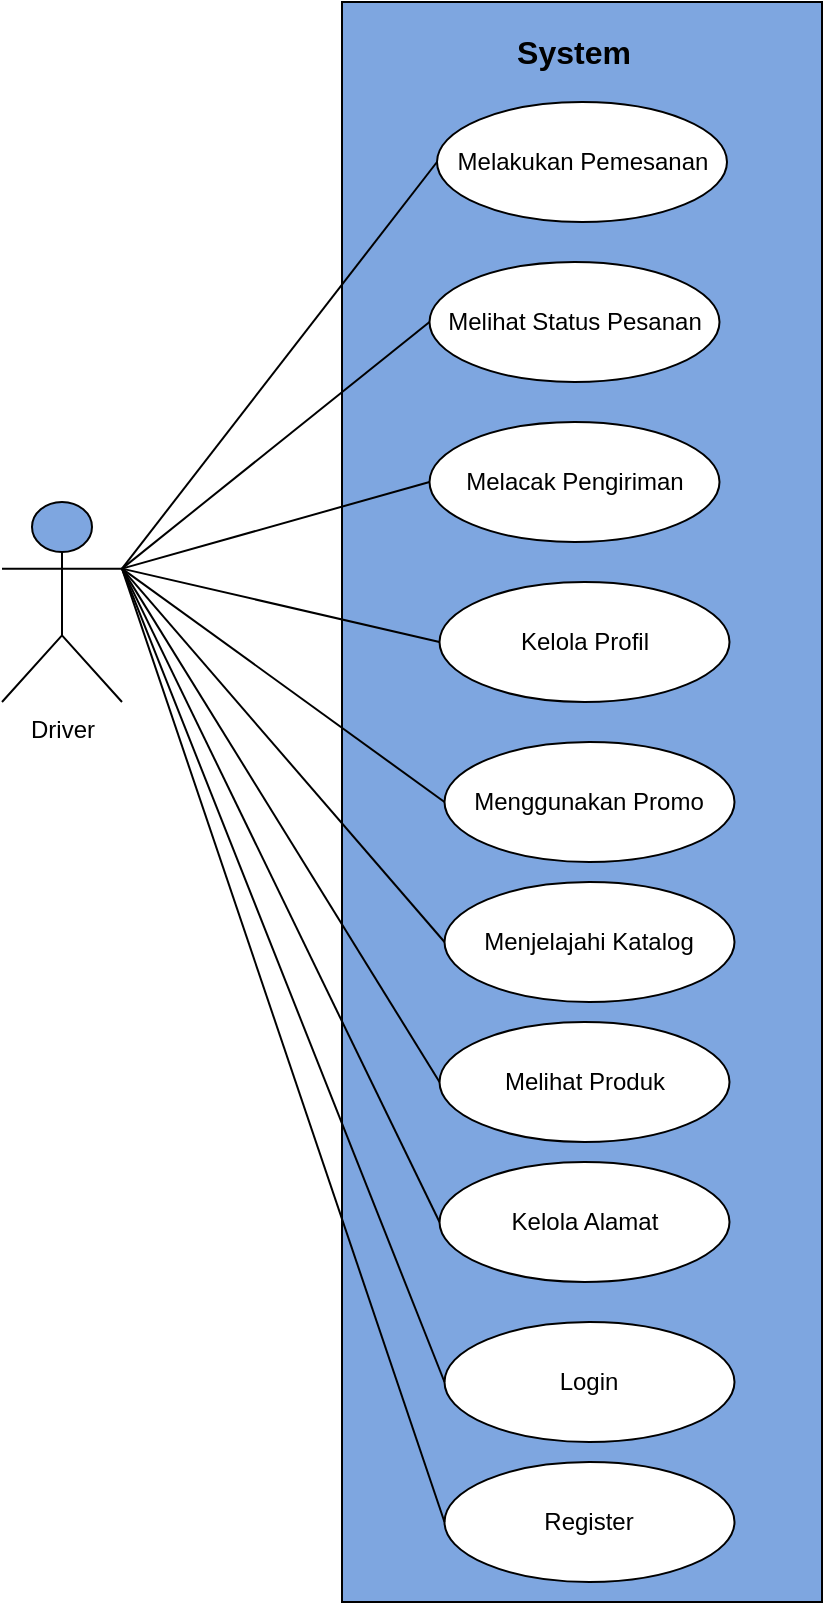 <mxfile version="24.4.0" type="github">
  <diagram name="Page-1" id="5nAh-AsziCzUIG6vOGP3">
    <mxGraphModel dx="1914" dy="1008" grid="1" gridSize="10" guides="1" tooltips="1" connect="1" arrows="1" fold="1" page="1" pageScale="1" pageWidth="850" pageHeight="1100" math="0" shadow="0">
      <root>
        <mxCell id="0" />
        <mxCell id="1" parent="0" />
        <mxCell id="tbXjEC2_DYJ9GLHNIIF4-1" value="" style="rounded=0;whiteSpace=wrap;html=1;fillColor=#7EA6E0;" vertex="1" parent="1">
          <mxGeometry x="260" y="270" width="240" height="800" as="geometry" />
        </mxCell>
        <mxCell id="tbXjEC2_DYJ9GLHNIIF4-2" value="Melakukan Pemesanan" style="ellipse;whiteSpace=wrap;html=1;" vertex="1" parent="1">
          <mxGeometry x="307.5" y="320" width="145" height="60" as="geometry" />
        </mxCell>
        <mxCell id="tbXjEC2_DYJ9GLHNIIF4-3" value="Melihat Status Pesanan" style="ellipse;whiteSpace=wrap;html=1;" vertex="1" parent="1">
          <mxGeometry x="303.75" y="400" width="145" height="60" as="geometry" />
        </mxCell>
        <mxCell id="tbXjEC2_DYJ9GLHNIIF4-4" value="Menjelajahi Katalog" style="ellipse;whiteSpace=wrap;html=1;" vertex="1" parent="1">
          <mxGeometry x="311.25" y="710" width="145" height="60" as="geometry" />
        </mxCell>
        <mxCell id="tbXjEC2_DYJ9GLHNIIF4-5" value="Menggunakan Promo" style="ellipse;whiteSpace=wrap;html=1;" vertex="1" parent="1">
          <mxGeometry x="311.25" y="640" width="145" height="60" as="geometry" />
        </mxCell>
        <mxCell id="tbXjEC2_DYJ9GLHNIIF4-6" value="Melihat Produk" style="ellipse;whiteSpace=wrap;html=1;" vertex="1" parent="1">
          <mxGeometry x="308.75" y="780" width="145" height="60" as="geometry" />
        </mxCell>
        <mxCell id="tbXjEC2_DYJ9GLHNIIF4-7" value="Register" style="ellipse;whiteSpace=wrap;html=1;" vertex="1" parent="1">
          <mxGeometry x="311.25" y="1000" width="145" height="60" as="geometry" />
        </mxCell>
        <mxCell id="tbXjEC2_DYJ9GLHNIIF4-8" value="Melacak Pengiriman" style="ellipse;whiteSpace=wrap;html=1;" vertex="1" parent="1">
          <mxGeometry x="303.75" y="480" width="145" height="60" as="geometry" />
        </mxCell>
        <mxCell id="tbXjEC2_DYJ9GLHNIIF4-9" value="&lt;font style=&quot;font-size: 16px;&quot;&gt;System&lt;/font&gt;" style="text;html=1;align=center;verticalAlign=middle;whiteSpace=wrap;rounded=0;fontStyle=1" vertex="1" parent="1">
          <mxGeometry x="346.25" y="280" width="60" height="30" as="geometry" />
        </mxCell>
        <mxCell id="tbXjEC2_DYJ9GLHNIIF4-10" value="Kelola Profil" style="ellipse;whiteSpace=wrap;html=1;" vertex="1" parent="1">
          <mxGeometry x="308.75" y="560" width="145" height="60" as="geometry" />
        </mxCell>
        <mxCell id="tbXjEC2_DYJ9GLHNIIF4-11" value="Kelola Alamat" style="ellipse;whiteSpace=wrap;html=1;" vertex="1" parent="1">
          <mxGeometry x="308.75" y="850" width="145" height="60" as="geometry" />
        </mxCell>
        <mxCell id="tbXjEC2_DYJ9GLHNIIF4-12" value="Login" style="ellipse;whiteSpace=wrap;html=1;" vertex="1" parent="1">
          <mxGeometry x="311.25" y="930" width="145" height="60" as="geometry" />
        </mxCell>
        <mxCell id="tbXjEC2_DYJ9GLHNIIF4-13" style="rounded=0;orthogonalLoop=1;jettySize=auto;html=1;exitX=1;exitY=0.333;exitDx=0;exitDy=0;exitPerimeter=0;entryX=0;entryY=0.5;entryDx=0;entryDy=0;endArrow=none;endFill=0;" edge="1" parent="1" source="tbXjEC2_DYJ9GLHNIIF4-14" target="tbXjEC2_DYJ9GLHNIIF4-2">
          <mxGeometry relative="1" as="geometry" />
        </mxCell>
        <mxCell id="tbXjEC2_DYJ9GLHNIIF4-14" value="Driver" style="shape=umlActor;verticalLabelPosition=bottom;verticalAlign=top;html=1;outlineConnect=0;fillColor=#7EA6E0;" vertex="1" parent="1">
          <mxGeometry x="90" y="520" width="60" height="100" as="geometry" />
        </mxCell>
        <mxCell id="tbXjEC2_DYJ9GLHNIIF4-15" style="rounded=0;orthogonalLoop=1;jettySize=auto;html=1;exitX=1;exitY=0.333;exitDx=0;exitDy=0;exitPerimeter=0;entryX=0;entryY=0.5;entryDx=0;entryDy=0;endArrow=none;endFill=0;" edge="1" parent="1" source="tbXjEC2_DYJ9GLHNIIF4-14" target="tbXjEC2_DYJ9GLHNIIF4-3">
          <mxGeometry relative="1" as="geometry">
            <mxPoint x="160" y="563" as="sourcePoint" />
            <mxPoint x="318" y="360" as="targetPoint" />
          </mxGeometry>
        </mxCell>
        <mxCell id="tbXjEC2_DYJ9GLHNIIF4-16" style="rounded=0;orthogonalLoop=1;jettySize=auto;html=1;exitX=1;exitY=0.333;exitDx=0;exitDy=0;exitPerimeter=0;entryX=0;entryY=0.5;entryDx=0;entryDy=0;endArrow=none;endFill=0;" edge="1" parent="1" source="tbXjEC2_DYJ9GLHNIIF4-14" target="tbXjEC2_DYJ9GLHNIIF4-8">
          <mxGeometry relative="1" as="geometry">
            <mxPoint x="160" y="563" as="sourcePoint" />
            <mxPoint x="314" y="440" as="targetPoint" />
          </mxGeometry>
        </mxCell>
        <mxCell id="tbXjEC2_DYJ9GLHNIIF4-17" style="rounded=0;orthogonalLoop=1;jettySize=auto;html=1;exitX=1;exitY=0.333;exitDx=0;exitDy=0;exitPerimeter=0;entryX=0;entryY=0.5;entryDx=0;entryDy=0;endArrow=none;endFill=0;" edge="1" parent="1" source="tbXjEC2_DYJ9GLHNIIF4-14" target="tbXjEC2_DYJ9GLHNIIF4-10">
          <mxGeometry relative="1" as="geometry">
            <mxPoint x="160" y="563" as="sourcePoint" />
            <mxPoint x="314" y="520" as="targetPoint" />
          </mxGeometry>
        </mxCell>
        <mxCell id="tbXjEC2_DYJ9GLHNIIF4-18" style="rounded=0;orthogonalLoop=1;jettySize=auto;html=1;exitX=1;exitY=0.333;exitDx=0;exitDy=0;exitPerimeter=0;entryX=0;entryY=0.5;entryDx=0;entryDy=0;endArrow=none;endFill=0;" edge="1" parent="1" source="tbXjEC2_DYJ9GLHNIIF4-14" target="tbXjEC2_DYJ9GLHNIIF4-5">
          <mxGeometry relative="1" as="geometry">
            <mxPoint x="160" y="563" as="sourcePoint" />
            <mxPoint x="319" y="600" as="targetPoint" />
          </mxGeometry>
        </mxCell>
        <mxCell id="tbXjEC2_DYJ9GLHNIIF4-19" style="rounded=0;orthogonalLoop=1;jettySize=auto;html=1;exitX=1;exitY=0.333;exitDx=0;exitDy=0;exitPerimeter=0;entryX=0;entryY=0.5;entryDx=0;entryDy=0;endArrow=none;endFill=0;" edge="1" parent="1" source="tbXjEC2_DYJ9GLHNIIF4-14" target="tbXjEC2_DYJ9GLHNIIF4-4">
          <mxGeometry relative="1" as="geometry">
            <mxPoint x="160" y="563" as="sourcePoint" />
            <mxPoint x="321" y="680" as="targetPoint" />
          </mxGeometry>
        </mxCell>
        <mxCell id="tbXjEC2_DYJ9GLHNIIF4-20" style="rounded=0;orthogonalLoop=1;jettySize=auto;html=1;exitX=1;exitY=0.333;exitDx=0;exitDy=0;exitPerimeter=0;entryX=0;entryY=0.5;entryDx=0;entryDy=0;endArrow=none;endFill=0;" edge="1" parent="1" source="tbXjEC2_DYJ9GLHNIIF4-14" target="tbXjEC2_DYJ9GLHNIIF4-6">
          <mxGeometry relative="1" as="geometry">
            <mxPoint x="160" y="563" as="sourcePoint" />
            <mxPoint x="321" y="750" as="targetPoint" />
          </mxGeometry>
        </mxCell>
        <mxCell id="tbXjEC2_DYJ9GLHNIIF4-21" style="rounded=0;orthogonalLoop=1;jettySize=auto;html=1;exitX=1;exitY=0.333;exitDx=0;exitDy=0;exitPerimeter=0;entryX=0;entryY=0.5;entryDx=0;entryDy=0;endArrow=none;endFill=0;" edge="1" parent="1" source="tbXjEC2_DYJ9GLHNIIF4-14" target="tbXjEC2_DYJ9GLHNIIF4-11">
          <mxGeometry relative="1" as="geometry">
            <mxPoint x="160" y="563" as="sourcePoint" />
            <mxPoint x="319" y="820" as="targetPoint" />
          </mxGeometry>
        </mxCell>
        <mxCell id="tbXjEC2_DYJ9GLHNIIF4-22" style="rounded=0;orthogonalLoop=1;jettySize=auto;html=1;exitX=1;exitY=0.333;exitDx=0;exitDy=0;exitPerimeter=0;entryX=0;entryY=0.5;entryDx=0;entryDy=0;endArrow=none;endFill=0;" edge="1" parent="1" source="tbXjEC2_DYJ9GLHNIIF4-14" target="tbXjEC2_DYJ9GLHNIIF4-12">
          <mxGeometry relative="1" as="geometry">
            <mxPoint x="160" y="563" as="sourcePoint" />
            <mxPoint x="319" y="890" as="targetPoint" />
          </mxGeometry>
        </mxCell>
        <mxCell id="tbXjEC2_DYJ9GLHNIIF4-23" style="rounded=0;orthogonalLoop=1;jettySize=auto;html=1;exitX=1;exitY=0.333;exitDx=0;exitDy=0;exitPerimeter=0;entryX=0;entryY=0.5;entryDx=0;entryDy=0;endArrow=none;endFill=0;" edge="1" parent="1" source="tbXjEC2_DYJ9GLHNIIF4-14" target="tbXjEC2_DYJ9GLHNIIF4-7">
          <mxGeometry relative="1" as="geometry">
            <mxPoint x="160" y="563" as="sourcePoint" />
            <mxPoint x="321" y="970" as="targetPoint" />
          </mxGeometry>
        </mxCell>
      </root>
    </mxGraphModel>
  </diagram>
</mxfile>

